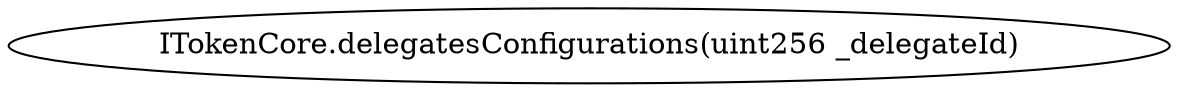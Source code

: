 digraph "" {
	graph [bb="0,0,474.73,36"];
	node [label="\N"];
	"ITokenCore.delegatesConfigurations(uint256 _delegateId)"	 [height=0.5,
		pos="237.36,18",
		width=6.5935];
}
digraph "" {
	graph [bb="0,0,474.73,36"];
	node [label="\N"];
	"ITokenCore.delegatesConfigurations(uint256 _delegateId)"	 [height=0.5,
		pos="237.36,18",
		width=6.5935];
}
digraph "" {
	graph [bb="0,0,474.73,36"];
	node [label="\N"];
	"ITokenCore.delegatesConfigurations(uint256 _delegateId)"	 [height=0.5,
		pos="237.36,18",
		width=6.5935];
}
digraph "" {
	graph [bb="0,0,474.73,36"];
	node [label="\N"];
	"ITokenCore.delegatesConfigurations(uint256 _delegateId)"	 [height=0.5,
		pos="237.36,18",
		width=6.5935];
}
digraph "" {
	graph [bb="0,0,474.73,36"];
	node [label="\N"];
	"ITokenCore.delegatesConfigurations(uint256 _delegateId)"	 [height=0.5,
		pos="237.36,18",
		width=6.5935];
}
